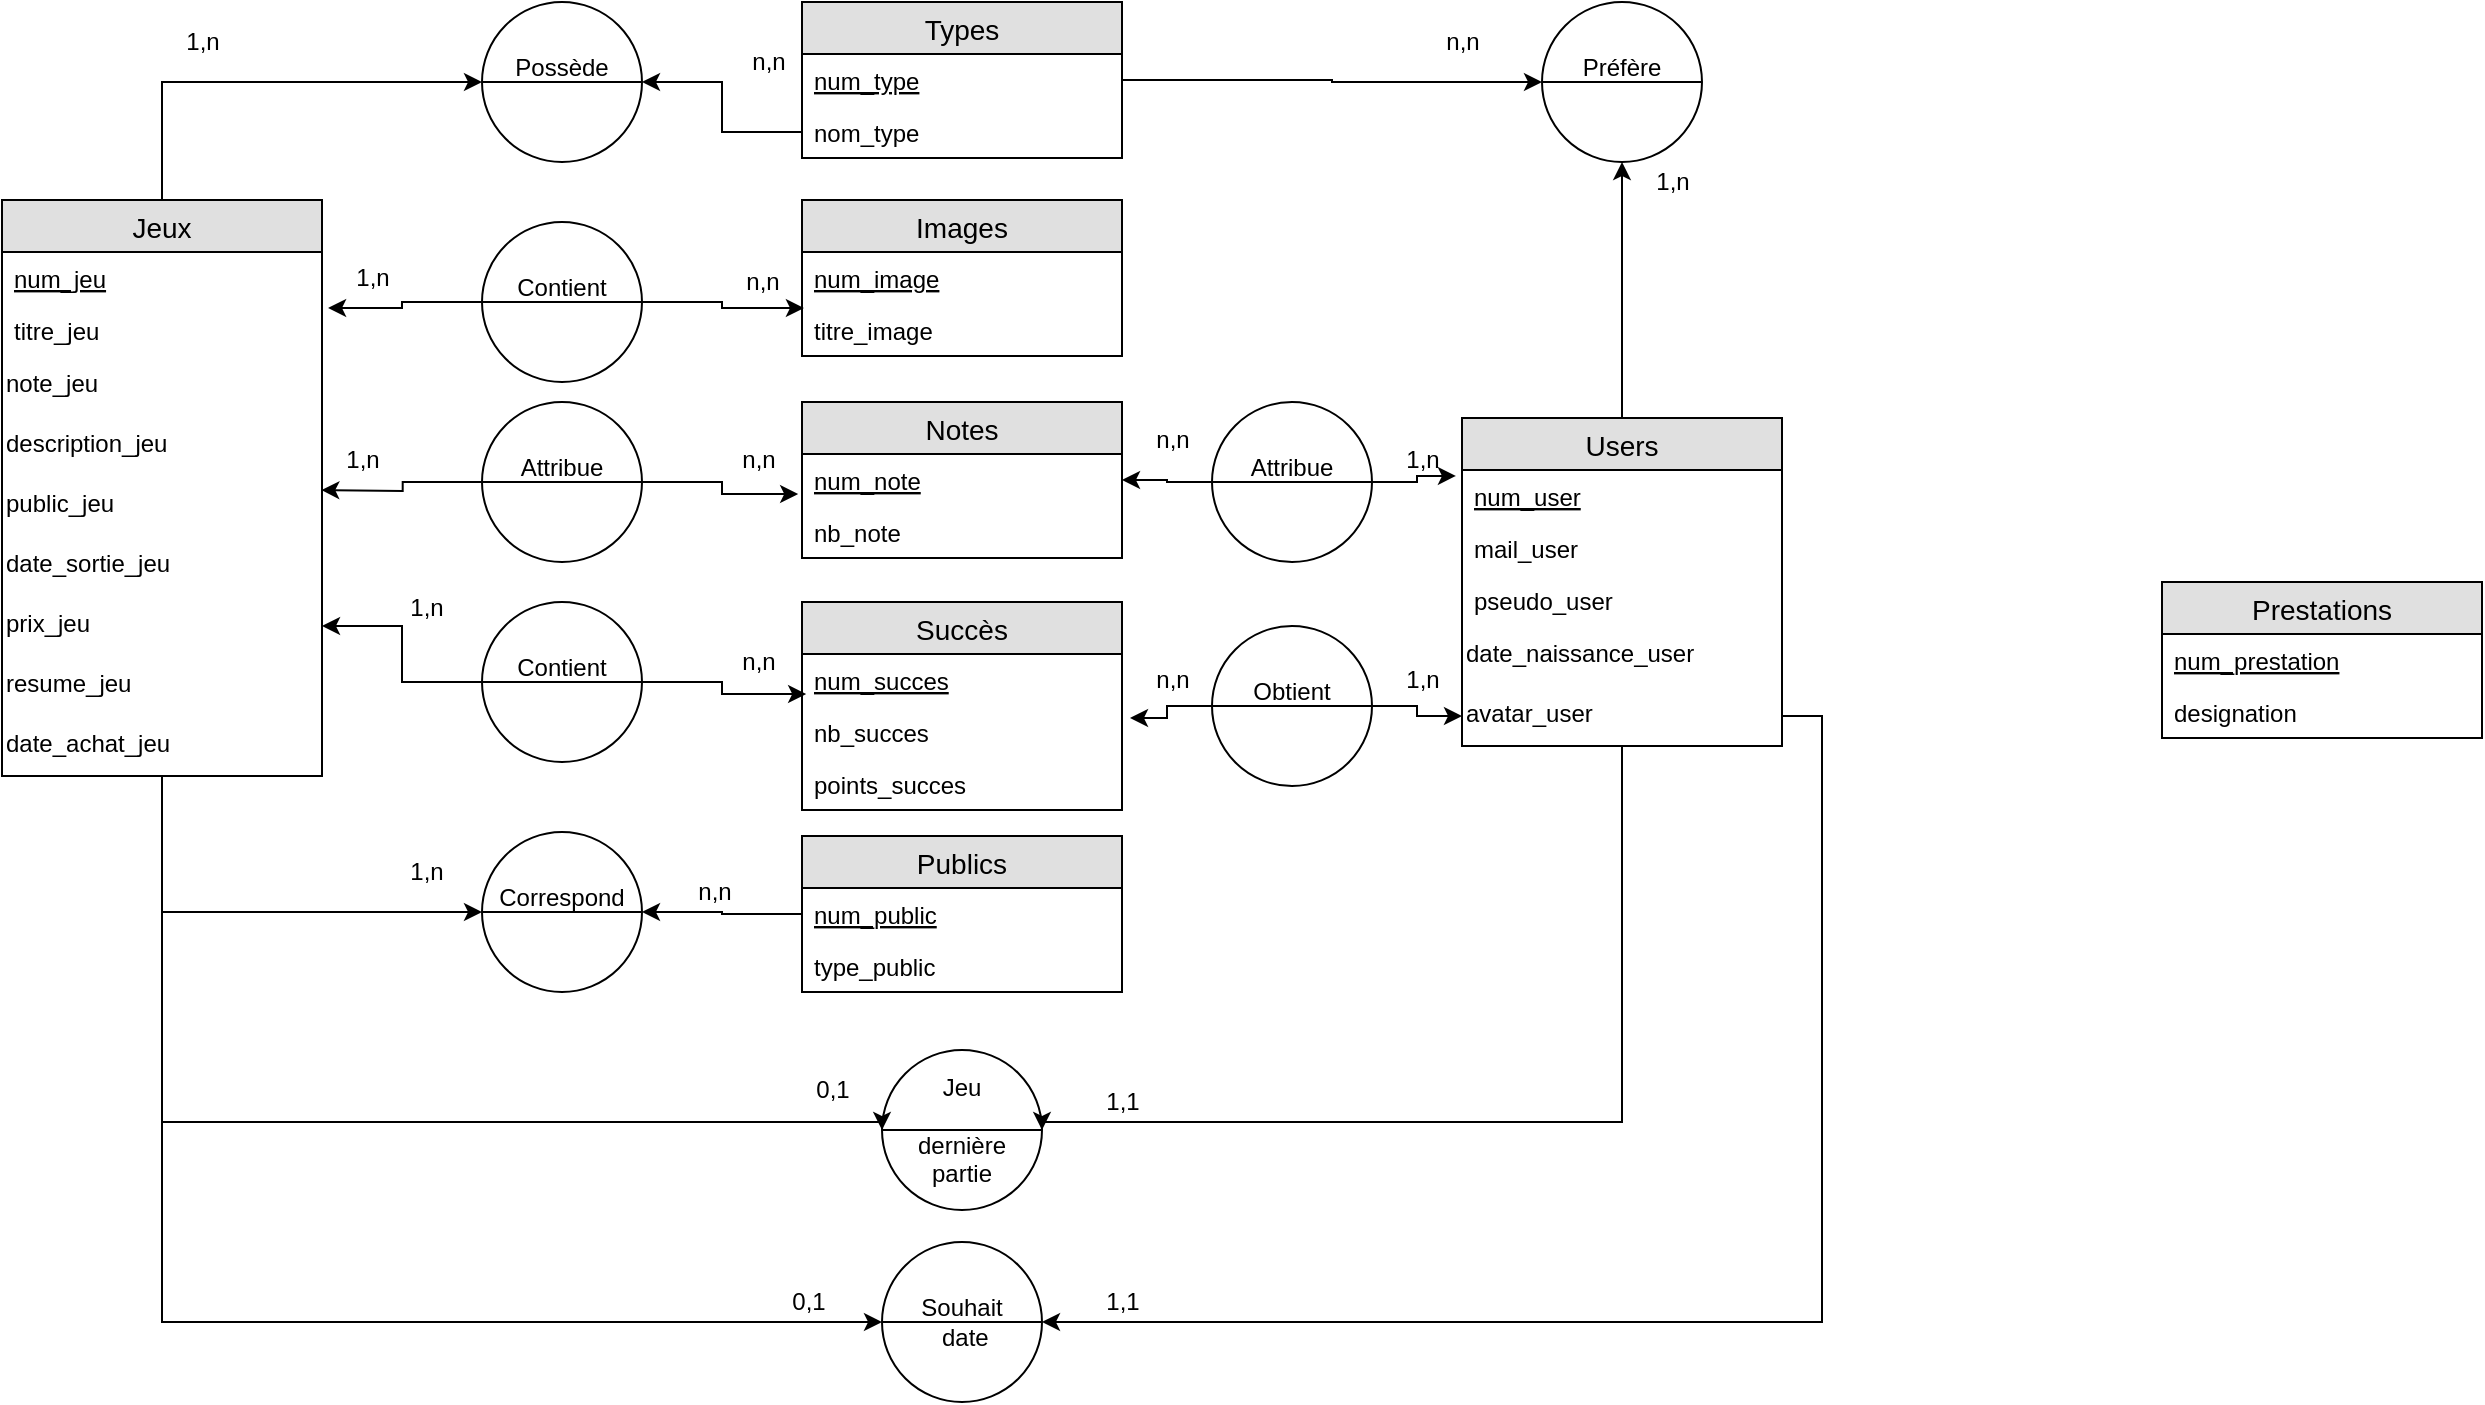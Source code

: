 <mxfile version="12.2.9" type="device" pages="1"><diagram id="LeEO_JXq0odSAawyoiv1" name="Page-1"><mxGraphModel dx="1987" dy="729" grid="1" gridSize="10" guides="1" tooltips="1" connect="1" arrows="1" fold="1" page="1" pageScale="1" pageWidth="827" pageHeight="1169" math="0" shadow="0"><root><mxCell id="0"/><mxCell id="1" parent="0"/><mxCell id="rCV68y3PGAlZ5aT_tNCD-38" style="edgeStyle=orthogonalEdgeStyle;rounded=0;orthogonalLoop=1;jettySize=auto;html=1;entryX=-0.006;entryY=0.923;entryDx=0;entryDy=0;entryPerimeter=0;strokeColor=none;" parent="1" source="rCV68y3PGAlZ5aT_tNCD-56" target="rCV68y3PGAlZ5aT_tNCD-6" edge="1"><mxGeometry relative="1" as="geometry"/></mxCell><mxCell id="kBiCXj3TnRbxGB_WZiFu-53" style="edgeStyle=orthogonalEdgeStyle;rounded=0;orthogonalLoop=1;jettySize=auto;html=1;entryX=0;entryY=0.5;entryDx=0;entryDy=0;" edge="1" parent="1" source="rCV68y3PGAlZ5aT_tNCD-1" target="kBiCXj3TnRbxGB_WZiFu-51"><mxGeometry relative="1" as="geometry"><Array as="points"><mxPoint x="130" y="80"/></Array></mxGeometry></mxCell><mxCell id="rCV68y3PGAlZ5aT_tNCD-1" value="Jeux" style="swimlane;fontStyle=0;childLayout=stackLayout;horizontal=1;startSize=26;fillColor=#e0e0e0;horizontalStack=0;resizeParent=1;resizeParentMax=0;resizeLast=0;collapsible=1;marginBottom=0;swimlaneFillColor=#ffffff;align=center;fontSize=14;" parent="1" vertex="1"><mxGeometry x="50" y="139" width="160" height="288" as="geometry"/></mxCell><mxCell id="rCV68y3PGAlZ5aT_tNCD-2" value="num_jeu" style="text;strokeColor=none;fillColor=none;spacingLeft=4;spacingRight=4;overflow=hidden;rotatable=0;points=[[0,0.5],[1,0.5]];portConstraint=eastwest;fontSize=12;fontStyle=4" parent="rCV68y3PGAlZ5aT_tNCD-1" vertex="1"><mxGeometry y="26" width="160" height="26" as="geometry"/></mxCell><mxCell id="rCV68y3PGAlZ5aT_tNCD-3" value="titre_jeu" style="text;strokeColor=none;fillColor=none;spacingLeft=4;spacingRight=4;overflow=hidden;rotatable=0;points=[[0,0.5],[1,0.5]];portConstraint=eastwest;fontSize=12;" parent="rCV68y3PGAlZ5aT_tNCD-1" vertex="1"><mxGeometry y="52" width="160" height="26" as="geometry"/></mxCell><mxCell id="rCV68y3PGAlZ5aT_tNCD-49" value="note_jeu" style="text;html=1;" parent="rCV68y3PGAlZ5aT_tNCD-1" vertex="1"><mxGeometry y="78" width="160" height="30" as="geometry"/></mxCell><mxCell id="rCV68y3PGAlZ5aT_tNCD-50" value="description_jeu" style="text;html=1;" parent="rCV68y3PGAlZ5aT_tNCD-1" vertex="1"><mxGeometry y="108" width="160" height="30" as="geometry"/></mxCell><mxCell id="rCV68y3PGAlZ5aT_tNCD-52" value="public_jeu" style="text;html=1;" parent="rCV68y3PGAlZ5aT_tNCD-1" vertex="1"><mxGeometry y="138" width="160" height="30" as="geometry"/></mxCell><mxCell id="rCV68y3PGAlZ5aT_tNCD-53" value="date_sortie_jeu" style="text;html=1;" parent="rCV68y3PGAlZ5aT_tNCD-1" vertex="1"><mxGeometry y="168" width="160" height="30" as="geometry"/></mxCell><mxCell id="rCV68y3PGAlZ5aT_tNCD-54" value="prix_jeu" style="text;html=1;" parent="rCV68y3PGAlZ5aT_tNCD-1" vertex="1"><mxGeometry y="198" width="160" height="30" as="geometry"/></mxCell><mxCell id="kBiCXj3TnRbxGB_WZiFu-3" value="resume_jeu" style="text;html=1;" vertex="1" parent="rCV68y3PGAlZ5aT_tNCD-1"><mxGeometry y="228" width="160" height="30" as="geometry"/></mxCell><mxCell id="kBiCXj3TnRbxGB_WZiFu-4" value="date_achat_jeu" style="text;html=1;" vertex="1" parent="rCV68y3PGAlZ5aT_tNCD-1"><mxGeometry y="258" width="160" height="30" as="geometry"/></mxCell><mxCell id="rCV68y3PGAlZ5aT_tNCD-5" value="Images" style="swimlane;fontStyle=0;childLayout=stackLayout;horizontal=1;startSize=26;fillColor=#e0e0e0;horizontalStack=0;resizeParent=1;resizeParentMax=0;resizeLast=0;collapsible=1;marginBottom=0;swimlaneFillColor=#ffffff;align=center;fontSize=14;" parent="1" vertex="1"><mxGeometry x="450" y="139" width="160" height="78" as="geometry"/></mxCell><mxCell id="rCV68y3PGAlZ5aT_tNCD-6" value="num_image" style="text;strokeColor=none;fillColor=none;spacingLeft=4;spacingRight=4;overflow=hidden;rotatable=0;points=[[0,0.5],[1,0.5]];portConstraint=eastwest;fontSize=12;fontStyle=4" parent="rCV68y3PGAlZ5aT_tNCD-5" vertex="1"><mxGeometry y="26" width="160" height="26" as="geometry"/></mxCell><mxCell id="rCV68y3PGAlZ5aT_tNCD-8" value="titre_image" style="text;strokeColor=none;fillColor=none;spacingLeft=4;spacingRight=4;overflow=hidden;rotatable=0;points=[[0,0.5],[1,0.5]];portConstraint=eastwest;fontSize=12;" parent="rCV68y3PGAlZ5aT_tNCD-5" vertex="1"><mxGeometry y="52" width="160" height="26" as="geometry"/></mxCell><mxCell id="rCV68y3PGAlZ5aT_tNCD-9" value="Prestations" style="swimlane;fontStyle=0;childLayout=stackLayout;horizontal=1;startSize=26;fillColor=#e0e0e0;horizontalStack=0;resizeParent=1;resizeParentMax=0;resizeLast=0;collapsible=1;marginBottom=0;swimlaneFillColor=#ffffff;align=center;fontSize=14;" parent="1" vertex="1"><mxGeometry x="1130" y="330" width="160" height="78" as="geometry"/></mxCell><mxCell id="rCV68y3PGAlZ5aT_tNCD-10" value="num_prestation" style="text;strokeColor=none;fillColor=none;spacingLeft=4;spacingRight=4;overflow=hidden;rotatable=0;points=[[0,0.5],[1,0.5]];portConstraint=eastwest;fontSize=12;fontStyle=4" parent="rCV68y3PGAlZ5aT_tNCD-9" vertex="1"><mxGeometry y="26" width="160" height="26" as="geometry"/></mxCell><mxCell id="rCV68y3PGAlZ5aT_tNCD-11" value="designation" style="text;strokeColor=none;fillColor=none;spacingLeft=4;spacingRight=4;overflow=hidden;rotatable=0;points=[[0,0.5],[1,0.5]];portConstraint=eastwest;fontSize=12;" parent="rCV68y3PGAlZ5aT_tNCD-9" vertex="1"><mxGeometry y="52" width="160" height="26" as="geometry"/></mxCell><mxCell id="kBiCXj3TnRbxGB_WZiFu-63" style="edgeStyle=orthogonalEdgeStyle;rounded=0;orthogonalLoop=1;jettySize=auto;html=1;entryX=0.5;entryY=1;entryDx=0;entryDy=0;" edge="1" parent="1" source="rCV68y3PGAlZ5aT_tNCD-13" target="kBiCXj3TnRbxGB_WZiFu-61"><mxGeometry relative="1" as="geometry"/></mxCell><mxCell id="rCV68y3PGAlZ5aT_tNCD-13" value="Users" style="swimlane;fontStyle=0;childLayout=stackLayout;horizontal=1;startSize=26;fillColor=#e0e0e0;horizontalStack=0;resizeParent=1;resizeParentMax=0;resizeLast=0;collapsible=1;marginBottom=0;swimlaneFillColor=#ffffff;align=center;fontSize=14;" parent="1" vertex="1"><mxGeometry x="780" y="248" width="160" height="164" as="geometry"/></mxCell><mxCell id="rCV68y3PGAlZ5aT_tNCD-14" value="num_user" style="text;strokeColor=none;fillColor=none;spacingLeft=4;spacingRight=4;overflow=hidden;rotatable=0;points=[[0,0.5],[1,0.5]];portConstraint=eastwest;fontSize=12;fontStyle=4" parent="rCV68y3PGAlZ5aT_tNCD-13" vertex="1"><mxGeometry y="26" width="160" height="26" as="geometry"/></mxCell><mxCell id="rCV68y3PGAlZ5aT_tNCD-15" value="mail_user" style="text;strokeColor=none;fillColor=none;spacingLeft=4;spacingRight=4;overflow=hidden;rotatable=0;points=[[0,0.5],[1,0.5]];portConstraint=eastwest;fontSize=12;" parent="rCV68y3PGAlZ5aT_tNCD-13" vertex="1"><mxGeometry y="52" width="160" height="26" as="geometry"/></mxCell><mxCell id="rCV68y3PGAlZ5aT_tNCD-16" value="pseudo_user" style="text;strokeColor=none;fillColor=none;spacingLeft=4;spacingRight=4;overflow=hidden;rotatable=0;points=[[0,0.5],[1,0.5]];portConstraint=eastwest;fontSize=12;" parent="rCV68y3PGAlZ5aT_tNCD-13" vertex="1"><mxGeometry y="78" width="160" height="26" as="geometry"/></mxCell><mxCell id="rCV68y3PGAlZ5aT_tNCD-85" value="date_naissance_user" style="text;html=1;" parent="rCV68y3PGAlZ5aT_tNCD-13" vertex="1"><mxGeometry y="104" width="160" height="30" as="geometry"/></mxCell><mxCell id="rCV68y3PGAlZ5aT_tNCD-86" value="avatar_user" style="text;html=1;" parent="rCV68y3PGAlZ5aT_tNCD-13" vertex="1"><mxGeometry y="134" width="160" height="30" as="geometry"/></mxCell><mxCell id="rCV68y3PGAlZ5aT_tNCD-17" value="Notes" style="swimlane;fontStyle=0;childLayout=stackLayout;horizontal=1;startSize=26;fillColor=#e0e0e0;horizontalStack=0;resizeParent=1;resizeParentMax=0;resizeLast=0;collapsible=1;marginBottom=0;swimlaneFillColor=#ffffff;align=center;fontSize=14;" parent="1" vertex="1"><mxGeometry x="450" y="240" width="160" height="78" as="geometry"/></mxCell><mxCell id="rCV68y3PGAlZ5aT_tNCD-18" value="num_note" style="text;strokeColor=none;fillColor=none;spacingLeft=4;spacingRight=4;overflow=hidden;rotatable=0;points=[[0,0.5],[1,0.5]];portConstraint=eastwest;fontSize=12;fontStyle=4" parent="rCV68y3PGAlZ5aT_tNCD-17" vertex="1"><mxGeometry y="26" width="160" height="26" as="geometry"/></mxCell><mxCell id="rCV68y3PGAlZ5aT_tNCD-19" value="nb_note" style="text;strokeColor=none;fillColor=none;spacingLeft=4;spacingRight=4;overflow=hidden;rotatable=0;points=[[0,0.5],[1,0.5]];portConstraint=eastwest;fontSize=12;" parent="rCV68y3PGAlZ5aT_tNCD-17" vertex="1"><mxGeometry y="52" width="160" height="26" as="geometry"/></mxCell><mxCell id="rCV68y3PGAlZ5aT_tNCD-21" value="Succès" style="swimlane;fontStyle=0;childLayout=stackLayout;horizontal=1;startSize=26;fillColor=#e0e0e0;horizontalStack=0;resizeParent=1;resizeParentMax=0;resizeLast=0;collapsible=1;marginBottom=0;swimlaneFillColor=#ffffff;align=center;fontSize=14;" parent="1" vertex="1"><mxGeometry x="450" y="340" width="160" height="104" as="geometry"/></mxCell><mxCell id="rCV68y3PGAlZ5aT_tNCD-22" value="num_succes" style="text;strokeColor=none;fillColor=none;spacingLeft=4;spacingRight=4;overflow=hidden;rotatable=0;points=[[0,0.5],[1,0.5]];portConstraint=eastwest;fontSize=12;fontStyle=4" parent="rCV68y3PGAlZ5aT_tNCD-21" vertex="1"><mxGeometry y="26" width="160" height="26" as="geometry"/></mxCell><mxCell id="rCV68y3PGAlZ5aT_tNCD-23" value="nb_succes" style="text;strokeColor=none;fillColor=none;spacingLeft=4;spacingRight=4;overflow=hidden;rotatable=0;points=[[0,0.5],[1,0.5]];portConstraint=eastwest;fontSize=12;" parent="rCV68y3PGAlZ5aT_tNCD-21" vertex="1"><mxGeometry y="52" width="160" height="26" as="geometry"/></mxCell><mxCell id="kBiCXj3TnRbxGB_WZiFu-16" value="points_succes" style="text;strokeColor=none;fillColor=none;spacingLeft=4;spacingRight=4;overflow=hidden;rotatable=0;points=[[0,0.5],[1,0.5]];portConstraint=eastwest;fontSize=12;" vertex="1" parent="rCV68y3PGAlZ5aT_tNCD-21"><mxGeometry y="78" width="160" height="26" as="geometry"/></mxCell><mxCell id="kBiCXj3TnRbxGB_WZiFu-22" style="edgeStyle=orthogonalEdgeStyle;rounded=0;orthogonalLoop=1;jettySize=auto;html=1;entryX=1.025;entryY=0.231;entryDx=0;entryDy=0;entryPerimeter=0;" edge="1" parent="1" source="rCV68y3PGAlZ5aT_tNCD-58" target="rCV68y3PGAlZ5aT_tNCD-23"><mxGeometry relative="1" as="geometry"/></mxCell><mxCell id="kBiCXj3TnRbxGB_WZiFu-23" style="edgeStyle=orthogonalEdgeStyle;rounded=0;orthogonalLoop=1;jettySize=auto;html=1;entryX=0;entryY=0.5;entryDx=0;entryDy=0;" edge="1" parent="1" source="rCV68y3PGAlZ5aT_tNCD-58" target="rCV68y3PGAlZ5aT_tNCD-86"><mxGeometry relative="1" as="geometry"/></mxCell><mxCell id="rCV68y3PGAlZ5aT_tNCD-58" value="&lt;div&gt;Obtient&lt;/div&gt;&lt;div&gt;&amp;nbsp;&lt;br&gt;&lt;/div&gt;" style="shape=lineEllipse;perimeter=ellipsePerimeter;whiteSpace=wrap;html=1;backgroundOutline=1;" parent="1" vertex="1"><mxGeometry x="655" y="352" width="80" height="80" as="geometry"/></mxCell><mxCell id="kBiCXj3TnRbxGB_WZiFu-8" style="edgeStyle=orthogonalEdgeStyle;rounded=0;orthogonalLoop=1;jettySize=auto;html=1;entryX=1.019;entryY=0.077;entryDx=0;entryDy=0;entryPerimeter=0;" edge="1" parent="1" source="rCV68y3PGAlZ5aT_tNCD-56" target="rCV68y3PGAlZ5aT_tNCD-3"><mxGeometry relative="1" as="geometry"><mxPoint x="180" y="52" as="targetPoint"/></mxGeometry></mxCell><mxCell id="kBiCXj3TnRbxGB_WZiFu-9" style="edgeStyle=orthogonalEdgeStyle;rounded=0;orthogonalLoop=1;jettySize=auto;html=1;entryX=0.006;entryY=0.077;entryDx=0;entryDy=0;entryPerimeter=0;" edge="1" parent="1" source="rCV68y3PGAlZ5aT_tNCD-56" target="rCV68y3PGAlZ5aT_tNCD-8"><mxGeometry relative="1" as="geometry"/></mxCell><mxCell id="rCV68y3PGAlZ5aT_tNCD-56" value="&lt;div&gt;Contient&lt;/div&gt;&lt;div&gt;&amp;nbsp; &lt;br&gt;&lt;/div&gt;" style="shape=lineEllipse;perimeter=ellipsePerimeter;whiteSpace=wrap;html=1;backgroundOutline=1;" parent="1" vertex="1"><mxGeometry x="290" y="150" width="80" height="80" as="geometry"/></mxCell><mxCell id="kBiCXj3TnRbxGB_WZiFu-6" style="edgeStyle=orthogonalEdgeStyle;rounded=0;orthogonalLoop=1;jettySize=auto;html=1;entryX=-0.006;entryY=0.923;entryDx=0;entryDy=0;entryPerimeter=0;strokeColor=none;" edge="1" parent="1" source="rCV68y3PGAlZ5aT_tNCD-1" target="rCV68y3PGAlZ5aT_tNCD-56"><mxGeometry relative="1" as="geometry"><mxPoint x="170" y="174" as="sourcePoint"/><mxPoint x="400" y="50" as="targetPoint"/></mxGeometry></mxCell><mxCell id="kBiCXj3TnRbxGB_WZiFu-14" style="edgeStyle=orthogonalEdgeStyle;rounded=0;orthogonalLoop=1;jettySize=auto;html=1;entryX=-0.012;entryY=0.769;entryDx=0;entryDy=0;entryPerimeter=0;" edge="1" parent="1" source="kBiCXj3TnRbxGB_WZiFu-13" target="rCV68y3PGAlZ5aT_tNCD-18"><mxGeometry relative="1" as="geometry"/></mxCell><mxCell id="kBiCXj3TnRbxGB_WZiFu-15" style="edgeStyle=orthogonalEdgeStyle;rounded=0;orthogonalLoop=1;jettySize=auto;html=1;entryX=1;entryY=0.25;entryDx=0;entryDy=0;" edge="1" parent="1" source="kBiCXj3TnRbxGB_WZiFu-13"><mxGeometry relative="1" as="geometry"><mxPoint x="209.667" y="284" as="targetPoint"/></mxGeometry></mxCell><mxCell id="kBiCXj3TnRbxGB_WZiFu-13" value="&lt;div&gt;Attribue&lt;/div&gt;&lt;div&gt;&amp;nbsp;&lt;br&gt;&lt;/div&gt;" style="shape=lineEllipse;perimeter=ellipsePerimeter;whiteSpace=wrap;html=1;backgroundOutline=1;" vertex="1" parent="1"><mxGeometry x="290" y="240" width="80" height="80" as="geometry"/></mxCell><mxCell id="kBiCXj3TnRbxGB_WZiFu-18" style="edgeStyle=orthogonalEdgeStyle;rounded=0;orthogonalLoop=1;jettySize=auto;html=1;entryX=0.013;entryY=0.769;entryDx=0;entryDy=0;entryPerimeter=0;" edge="1" parent="1" source="kBiCXj3TnRbxGB_WZiFu-17" target="rCV68y3PGAlZ5aT_tNCD-22"><mxGeometry relative="1" as="geometry"/></mxCell><mxCell id="kBiCXj3TnRbxGB_WZiFu-19" style="edgeStyle=orthogonalEdgeStyle;rounded=0;orthogonalLoop=1;jettySize=auto;html=1;entryX=1;entryY=0.5;entryDx=0;entryDy=0;" edge="1" parent="1" source="kBiCXj3TnRbxGB_WZiFu-17" target="rCV68y3PGAlZ5aT_tNCD-54"><mxGeometry relative="1" as="geometry"/></mxCell><mxCell id="kBiCXj3TnRbxGB_WZiFu-17" value="&lt;div&gt;Contient&lt;/div&gt;&lt;div&gt;&amp;nbsp; &lt;br&gt;&lt;/div&gt;" style="shape=lineEllipse;perimeter=ellipsePerimeter;whiteSpace=wrap;html=1;backgroundOutline=1;" vertex="1" parent="1"><mxGeometry x="290" y="340" width="80" height="80" as="geometry"/></mxCell><mxCell id="kBiCXj3TnRbxGB_WZiFu-26" style="edgeStyle=orthogonalEdgeStyle;rounded=0;orthogonalLoop=1;jettySize=auto;html=1;entryX=1;entryY=0.5;entryDx=0;entryDy=0;" edge="1" parent="1" source="kBiCXj3TnRbxGB_WZiFu-25" target="rCV68y3PGAlZ5aT_tNCD-18"><mxGeometry relative="1" as="geometry"/></mxCell><mxCell id="kBiCXj3TnRbxGB_WZiFu-27" style="edgeStyle=orthogonalEdgeStyle;rounded=0;orthogonalLoop=1;jettySize=auto;html=1;entryX=-0.019;entryY=0.115;entryDx=0;entryDy=0;entryPerimeter=0;" edge="1" parent="1" source="kBiCXj3TnRbxGB_WZiFu-25" target="rCV68y3PGAlZ5aT_tNCD-14"><mxGeometry relative="1" as="geometry"/></mxCell><mxCell id="kBiCXj3TnRbxGB_WZiFu-25" value="&lt;div&gt;Attribue&lt;/div&gt;&lt;div&gt;&amp;nbsp;&lt;br&gt;&lt;/div&gt;" style="shape=lineEllipse;perimeter=ellipsePerimeter;whiteSpace=wrap;html=1;backgroundOutline=1;" vertex="1" parent="1"><mxGeometry x="655" y="240" width="80" height="80" as="geometry"/></mxCell><mxCell id="kBiCXj3TnRbxGB_WZiFu-32" value="&lt;div&gt;Jeu&lt;br&gt;&lt;/div&gt;&lt;div&gt;&lt;br&gt;&lt;/div&gt;&lt;div&gt;dernière&lt;/div&gt;&lt;div&gt;partie&lt;br&gt;&lt;/div&gt;" style="shape=lineEllipse;perimeter=ellipsePerimeter;whiteSpace=wrap;html=1;backgroundOutline=1;" vertex="1" parent="1"><mxGeometry x="490" y="564" width="80" height="80" as="geometry"/></mxCell><mxCell id="kBiCXj3TnRbxGB_WZiFu-34" style="edgeStyle=orthogonalEdgeStyle;rounded=0;orthogonalLoop=1;jettySize=auto;html=1;entryX=0;entryY=0.5;entryDx=0;entryDy=0;" edge="1" parent="1" source="kBiCXj3TnRbxGB_WZiFu-4" target="kBiCXj3TnRbxGB_WZiFu-32"><mxGeometry relative="1" as="geometry"><mxPoint x="130" y="580" as="targetPoint"/><Array as="points"><mxPoint x="130" y="600"/><mxPoint x="490" y="600"/></Array></mxGeometry></mxCell><mxCell id="kBiCXj3TnRbxGB_WZiFu-35" value="1,n" style="text;html=1;align=center;verticalAlign=middle;resizable=0;points=[];;autosize=1;" vertex="1" parent="1"><mxGeometry x="220" y="168" width="30" height="20" as="geometry"/></mxCell><mxCell id="kBiCXj3TnRbxGB_WZiFu-36" value="n,n" style="text;html=1;align=center;verticalAlign=middle;resizable=0;points=[];;autosize=1;" vertex="1" parent="1"><mxGeometry x="415" y="170" width="30" height="20" as="geometry"/></mxCell><mxCell id="kBiCXj3TnRbxGB_WZiFu-43" style="edgeStyle=orthogonalEdgeStyle;rounded=0;orthogonalLoop=1;jettySize=auto;html=1;entryX=0;entryY=0.5;entryDx=0;entryDy=0;" edge="1" parent="1" source="kBiCXj3TnRbxGB_WZiFu-4" target="kBiCXj3TnRbxGB_WZiFu-44"><mxGeometry relative="1" as="geometry"><mxPoint x="289.667" y="640" as="targetPoint"/><Array as="points"><mxPoint x="130" y="700"/></Array></mxGeometry></mxCell><mxCell id="kBiCXj3TnRbxGB_WZiFu-44" value="&lt;div&gt;Souhait&lt;/div&gt;&lt;div&gt;&amp;nbsp; date&amp;nbsp; &lt;br&gt;&lt;/div&gt;" style="shape=lineEllipse;perimeter=ellipsePerimeter;whiteSpace=wrap;html=1;backgroundOutline=1;" vertex="1" parent="1"><mxGeometry x="490" y="660" width="80" height="80" as="geometry"/></mxCell><mxCell id="kBiCXj3TnRbxGB_WZiFu-46" style="edgeStyle=orthogonalEdgeStyle;rounded=0;orthogonalLoop=1;jettySize=auto;html=1;entryX=1;entryY=0.5;entryDx=0;entryDy=0;" edge="1" parent="1" source="rCV68y3PGAlZ5aT_tNCD-86" target="kBiCXj3TnRbxGB_WZiFu-44"><mxGeometry relative="1" as="geometry"><Array as="points"><mxPoint x="960" y="397"/><mxPoint x="960" y="700"/></Array></mxGeometry></mxCell><mxCell id="kBiCXj3TnRbxGB_WZiFu-47" style="edgeStyle=orthogonalEdgeStyle;rounded=0;orthogonalLoop=1;jettySize=auto;html=1;entryX=1;entryY=0.5;entryDx=0;entryDy=0;" edge="1" parent="1" source="rCV68y3PGAlZ5aT_tNCD-86" target="kBiCXj3TnRbxGB_WZiFu-32"><mxGeometry relative="1" as="geometry"><Array as="points"><mxPoint x="860" y="600"/><mxPoint x="570" y="600"/></Array></mxGeometry></mxCell><mxCell id="kBiCXj3TnRbxGB_WZiFu-48" value="Types" style="swimlane;fontStyle=0;childLayout=stackLayout;horizontal=1;startSize=26;fillColor=#e0e0e0;horizontalStack=0;resizeParent=1;resizeParentMax=0;resizeLast=0;collapsible=1;marginBottom=0;swimlaneFillColor=#ffffff;align=center;fontSize=14;" vertex="1" parent="1"><mxGeometry x="450" y="40" width="160" height="78" as="geometry"/></mxCell><mxCell id="kBiCXj3TnRbxGB_WZiFu-49" value="num_type" style="text;strokeColor=none;fillColor=none;spacingLeft=4;spacingRight=4;overflow=hidden;rotatable=0;points=[[0,0.5],[1,0.5]];portConstraint=eastwest;fontSize=12;fontStyle=4" vertex="1" parent="kBiCXj3TnRbxGB_WZiFu-48"><mxGeometry y="26" width="160" height="26" as="geometry"/></mxCell><mxCell id="kBiCXj3TnRbxGB_WZiFu-50" value="nom_type" style="text;strokeColor=none;fillColor=none;spacingLeft=4;spacingRight=4;overflow=hidden;rotatable=0;points=[[0,0.5],[1,0.5]];portConstraint=eastwest;fontSize=12;" vertex="1" parent="kBiCXj3TnRbxGB_WZiFu-48"><mxGeometry y="52" width="160" height="26" as="geometry"/></mxCell><mxCell id="kBiCXj3TnRbxGB_WZiFu-51" value="&lt;div&gt;Possède&lt;/div&gt;&lt;div&gt;&amp;nbsp; &lt;br&gt;&lt;/div&gt;" style="shape=lineEllipse;perimeter=ellipsePerimeter;whiteSpace=wrap;html=1;backgroundOutline=1;" vertex="1" parent="1"><mxGeometry x="290" y="40" width="80" height="80" as="geometry"/></mxCell><mxCell id="kBiCXj3TnRbxGB_WZiFu-52" style="edgeStyle=orthogonalEdgeStyle;rounded=0;orthogonalLoop=1;jettySize=auto;html=1;entryX=1;entryY=0.5;entryDx=0;entryDy=0;" edge="1" parent="1" source="kBiCXj3TnRbxGB_WZiFu-50" target="kBiCXj3TnRbxGB_WZiFu-51"><mxGeometry relative="1" as="geometry"/></mxCell><mxCell id="kBiCXj3TnRbxGB_WZiFu-54" value="Publics" style="swimlane;fontStyle=0;childLayout=stackLayout;horizontal=1;startSize=26;fillColor=#e0e0e0;horizontalStack=0;resizeParent=1;resizeParentMax=0;resizeLast=0;collapsible=1;marginBottom=0;swimlaneFillColor=#ffffff;align=center;fontSize=14;" vertex="1" parent="1"><mxGeometry x="450" y="457" width="160" height="78" as="geometry"/></mxCell><mxCell id="kBiCXj3TnRbxGB_WZiFu-55" value="num_public" style="text;strokeColor=none;fillColor=none;spacingLeft=4;spacingRight=4;overflow=hidden;rotatable=0;points=[[0,0.5],[1,0.5]];portConstraint=eastwest;fontSize=12;fontStyle=4" vertex="1" parent="kBiCXj3TnRbxGB_WZiFu-54"><mxGeometry y="26" width="160" height="26" as="geometry"/></mxCell><mxCell id="kBiCXj3TnRbxGB_WZiFu-56" value="type_public" style="text;strokeColor=none;fillColor=none;spacingLeft=4;spacingRight=4;overflow=hidden;rotatable=0;points=[[0,0.5],[1,0.5]];portConstraint=eastwest;fontSize=12;" vertex="1" parent="kBiCXj3TnRbxGB_WZiFu-54"><mxGeometry y="52" width="160" height="26" as="geometry"/></mxCell><mxCell id="kBiCXj3TnRbxGB_WZiFu-57" value="&lt;div&gt;Correspond&lt;/div&gt;&lt;div&gt;&amp;nbsp;&lt;br&gt;&lt;/div&gt;" style="shape=lineEllipse;perimeter=ellipsePerimeter;whiteSpace=wrap;html=1;backgroundOutline=1;" vertex="1" parent="1"><mxGeometry x="290" y="455" width="80" height="80" as="geometry"/></mxCell><mxCell id="kBiCXj3TnRbxGB_WZiFu-58" style="edgeStyle=orthogonalEdgeStyle;rounded=0;orthogonalLoop=1;jettySize=auto;html=1;entryX=1;entryY=0.5;entryDx=0;entryDy=0;" edge="1" parent="1" source="kBiCXj3TnRbxGB_WZiFu-55" target="kBiCXj3TnRbxGB_WZiFu-57"><mxGeometry relative="1" as="geometry"/></mxCell><mxCell id="kBiCXj3TnRbxGB_WZiFu-59" style="edgeStyle=orthogonalEdgeStyle;rounded=0;orthogonalLoop=1;jettySize=auto;html=1;" edge="1" parent="1" source="kBiCXj3TnRbxGB_WZiFu-4" target="kBiCXj3TnRbxGB_WZiFu-57"><mxGeometry relative="1" as="geometry"><Array as="points"><mxPoint x="130" y="495"/></Array></mxGeometry></mxCell><mxCell id="kBiCXj3TnRbxGB_WZiFu-61" value="&lt;div&gt;Préfère&lt;/div&gt;&lt;div&gt;&amp;nbsp; &lt;br&gt;&lt;/div&gt;" style="shape=lineEllipse;perimeter=ellipsePerimeter;whiteSpace=wrap;html=1;backgroundOutline=1;" vertex="1" parent="1"><mxGeometry x="820" y="40" width="80" height="80" as="geometry"/></mxCell><mxCell id="kBiCXj3TnRbxGB_WZiFu-64" style="edgeStyle=orthogonalEdgeStyle;rounded=0;orthogonalLoop=1;jettySize=auto;html=1;entryX=0;entryY=0.5;entryDx=0;entryDy=0;" edge="1" parent="1" source="kBiCXj3TnRbxGB_WZiFu-49" target="kBiCXj3TnRbxGB_WZiFu-61"><mxGeometry relative="1" as="geometry"/></mxCell><mxCell id="kBiCXj3TnRbxGB_WZiFu-65" value="1,n" style="text;html=1;align=center;verticalAlign=middle;resizable=0;points=[];;autosize=1;" vertex="1" parent="1"><mxGeometry x="215" y="259" width="30" height="20" as="geometry"/></mxCell><mxCell id="kBiCXj3TnRbxGB_WZiFu-66" value="n,n" style="text;html=1;align=center;verticalAlign=middle;resizable=0;points=[];;autosize=1;" vertex="1" parent="1"><mxGeometry x="413" y="259" width="30" height="20" as="geometry"/></mxCell><mxCell id="kBiCXj3TnRbxGB_WZiFu-67" value="1,n" style="text;html=1;align=center;verticalAlign=middle;resizable=0;points=[];;autosize=1;" vertex="1" parent="1"><mxGeometry x="247" y="333" width="30" height="20" as="geometry"/></mxCell><mxCell id="kBiCXj3TnRbxGB_WZiFu-68" value="n,n" style="text;html=1;align=center;verticalAlign=middle;resizable=0;points=[];;autosize=1;" vertex="1" parent="1"><mxGeometry x="413" y="360" width="30" height="20" as="geometry"/></mxCell><mxCell id="kBiCXj3TnRbxGB_WZiFu-69" value="n,n" style="text;html=1;align=center;verticalAlign=middle;resizable=0;points=[];;autosize=1;" vertex="1" parent="1"><mxGeometry x="418" y="60" width="30" height="20" as="geometry"/></mxCell><mxCell id="kBiCXj3TnRbxGB_WZiFu-70" value="1,n" style="text;html=1;align=center;verticalAlign=middle;resizable=0;points=[];;autosize=1;" vertex="1" parent="1"><mxGeometry x="135" y="50" width="30" height="20" as="geometry"/></mxCell><mxCell id="kBiCXj3TnRbxGB_WZiFu-71" value="n,n" style="text;html=1;align=center;verticalAlign=middle;resizable=0;points=[];;autosize=1;" vertex="1" parent="1"><mxGeometry x="765" y="50" width="30" height="20" as="geometry"/></mxCell><mxCell id="kBiCXj3TnRbxGB_WZiFu-72" value="1,n" style="text;html=1;align=center;verticalAlign=middle;resizable=0;points=[];;autosize=1;" vertex="1" parent="1"><mxGeometry x="870" y="120" width="30" height="20" as="geometry"/></mxCell><mxCell id="kBiCXj3TnRbxGB_WZiFu-73" value="1,1" style="text;html=1;align=center;verticalAlign=middle;resizable=0;points=[];;autosize=1;" vertex="1" parent="1"><mxGeometry x="595" y="680" width="30" height="20" as="geometry"/></mxCell><mxCell id="kBiCXj3TnRbxGB_WZiFu-74" value="0,1" style="text;html=1;align=center;verticalAlign=middle;resizable=0;points=[];;autosize=1;" vertex="1" parent="1"><mxGeometry x="438" y="680" width="30" height="20" as="geometry"/></mxCell><mxCell id="kBiCXj3TnRbxGB_WZiFu-75" value="n,n" style="text;html=1;align=center;verticalAlign=middle;resizable=0;points=[];;autosize=1;" vertex="1" parent="1"><mxGeometry x="391" y="475" width="30" height="20" as="geometry"/></mxCell><mxCell id="kBiCXj3TnRbxGB_WZiFu-76" value="1,n" style="text;html=1;align=center;verticalAlign=middle;resizable=0;points=[];;autosize=1;" vertex="1" parent="1"><mxGeometry x="247" y="465" width="30" height="20" as="geometry"/></mxCell><mxCell id="kBiCXj3TnRbxGB_WZiFu-77" value="n,n" style="text;html=1;align=center;verticalAlign=middle;resizable=0;points=[];;autosize=1;" vertex="1" parent="1"><mxGeometry x="620" y="249" width="30" height="20" as="geometry"/></mxCell><mxCell id="kBiCXj3TnRbxGB_WZiFu-78" value="1,n" style="text;html=1;align=center;verticalAlign=middle;resizable=0;points=[];;autosize=1;" vertex="1" parent="1"><mxGeometry x="745" y="259" width="30" height="20" as="geometry"/></mxCell><mxCell id="kBiCXj3TnRbxGB_WZiFu-79" value="1,n" style="text;html=1;align=center;verticalAlign=middle;resizable=0;points=[];;autosize=1;" vertex="1" parent="1"><mxGeometry x="745" y="369" width="30" height="20" as="geometry"/></mxCell><mxCell id="kBiCXj3TnRbxGB_WZiFu-80" value="n,n" style="text;html=1;align=center;verticalAlign=middle;resizable=0;points=[];;autosize=1;" vertex="1" parent="1"><mxGeometry x="620" y="369" width="30" height="20" as="geometry"/></mxCell><mxCell id="kBiCXj3TnRbxGB_WZiFu-81" value="1,1" style="text;html=1;align=center;verticalAlign=middle;resizable=0;points=[];;autosize=1;" vertex="1" parent="1"><mxGeometry x="595" y="580" width="30" height="20" as="geometry"/></mxCell><mxCell id="kBiCXj3TnRbxGB_WZiFu-82" value="0,1" style="text;html=1;align=center;verticalAlign=middle;resizable=0;points=[];;autosize=1;" vertex="1" parent="1"><mxGeometry x="450" y="573.5" width="30" height="20" as="geometry"/></mxCell></root></mxGraphModel></diagram></mxfile>